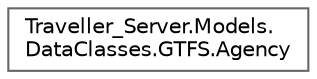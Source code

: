 digraph "Graphical Class Hierarchy"
{
 // LATEX_PDF_SIZE
  bgcolor="transparent";
  edge [fontname=Helvetica,fontsize=10,labelfontname=Helvetica,labelfontsize=10];
  node [fontname=Helvetica,fontsize=10,shape=box,height=0.2,width=0.4];
  rankdir="LR";
  Node0 [label="Traveller_Server.Models.\lDataClasses.GTFS.Agency",height=0.2,width=0.4,color="grey40", fillcolor="white", style="filled",URL="$class_traveller___server_1_1_models_1_1_data_classes_1_1_g_t_f_s_1_1_agency.html",tooltip="This class represents an Agency represented through the GTFS format. An agency is the entity that dis..."];
}

